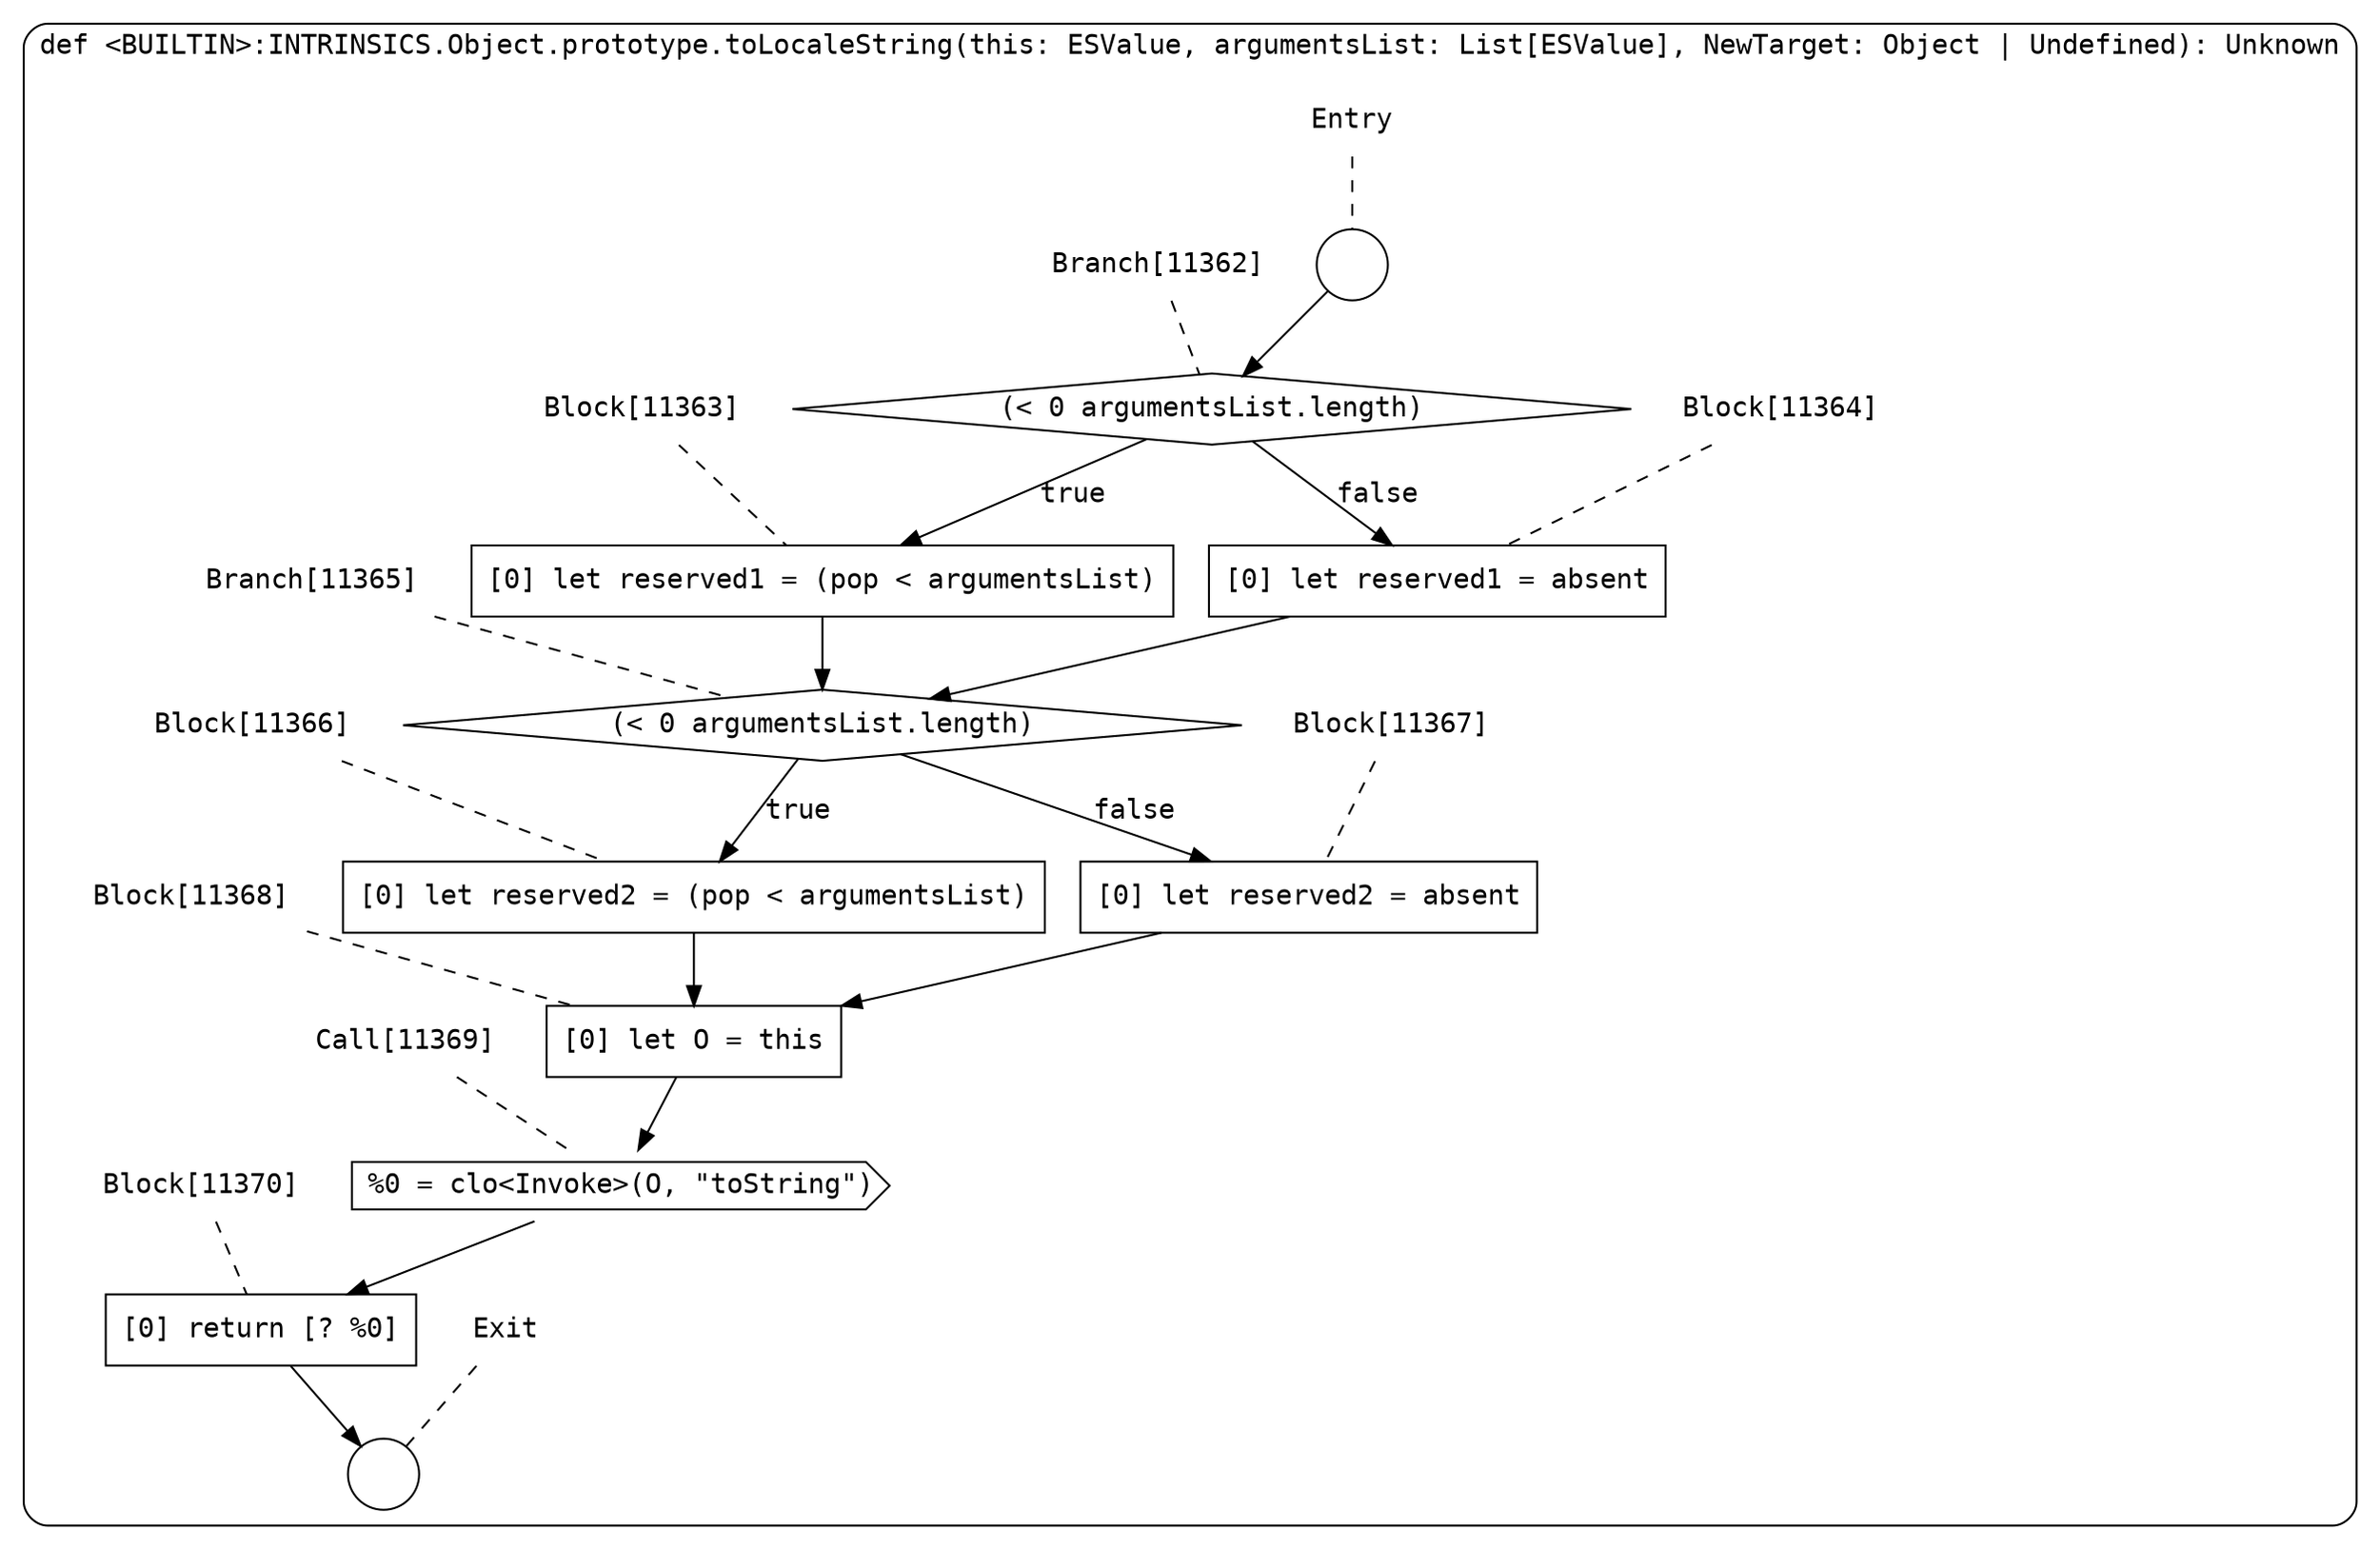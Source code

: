 digraph {
  graph [fontname = "Consolas"]
  node [fontname = "Consolas"]
  edge [fontname = "Consolas"]
  subgraph cluster2024 {
    label = "def <BUILTIN>:INTRINSICS.Object.prototype.toLocaleString(this: ESValue, argumentsList: List[ESValue], NewTarget: Object | Undefined): Unknown"
    style = rounded
    cluster2024_entry_name [shape=none, label=<<font color="black">Entry</font>>]
    cluster2024_entry_name -> cluster2024_entry [arrowhead=none, color="black", style=dashed]
    cluster2024_entry [shape=circle label=" " color="black" fillcolor="white" style=filled]
    cluster2024_entry -> node11362 [color="black"]
    cluster2024_exit_name [shape=none, label=<<font color="black">Exit</font>>]
    cluster2024_exit_name -> cluster2024_exit [arrowhead=none, color="black", style=dashed]
    cluster2024_exit [shape=circle label=" " color="black" fillcolor="white" style=filled]
    node11362_name [shape=none, label=<<font color="black">Branch[11362]</font>>]
    node11362_name -> node11362 [arrowhead=none, color="black", style=dashed]
    node11362 [shape=diamond, label=<<font color="black">(&lt; 0 argumentsList.length)</font>> color="black" fillcolor="white", style=filled]
    node11362 -> node11363 [label=<<font color="black">true</font>> color="black"]
    node11362 -> node11364 [label=<<font color="black">false</font>> color="black"]
    node11363_name [shape=none, label=<<font color="black">Block[11363]</font>>]
    node11363_name -> node11363 [arrowhead=none, color="black", style=dashed]
    node11363 [shape=box, label=<<font color="black">[0] let reserved1 = (pop &lt; argumentsList)<BR ALIGN="LEFT"/></font>> color="black" fillcolor="white", style=filled]
    node11363 -> node11365 [color="black"]
    node11364_name [shape=none, label=<<font color="black">Block[11364]</font>>]
    node11364_name -> node11364 [arrowhead=none, color="black", style=dashed]
    node11364 [shape=box, label=<<font color="black">[0] let reserved1 = absent<BR ALIGN="LEFT"/></font>> color="black" fillcolor="white", style=filled]
    node11364 -> node11365 [color="black"]
    node11365_name [shape=none, label=<<font color="black">Branch[11365]</font>>]
    node11365_name -> node11365 [arrowhead=none, color="black", style=dashed]
    node11365 [shape=diamond, label=<<font color="black">(&lt; 0 argumentsList.length)</font>> color="black" fillcolor="white", style=filled]
    node11365 -> node11366 [label=<<font color="black">true</font>> color="black"]
    node11365 -> node11367 [label=<<font color="black">false</font>> color="black"]
    node11366_name [shape=none, label=<<font color="black">Block[11366]</font>>]
    node11366_name -> node11366 [arrowhead=none, color="black", style=dashed]
    node11366 [shape=box, label=<<font color="black">[0] let reserved2 = (pop &lt; argumentsList)<BR ALIGN="LEFT"/></font>> color="black" fillcolor="white", style=filled]
    node11366 -> node11368 [color="black"]
    node11367_name [shape=none, label=<<font color="black">Block[11367]</font>>]
    node11367_name -> node11367 [arrowhead=none, color="black", style=dashed]
    node11367 [shape=box, label=<<font color="black">[0] let reserved2 = absent<BR ALIGN="LEFT"/></font>> color="black" fillcolor="white", style=filled]
    node11367 -> node11368 [color="black"]
    node11368_name [shape=none, label=<<font color="black">Block[11368]</font>>]
    node11368_name -> node11368 [arrowhead=none, color="black", style=dashed]
    node11368 [shape=box, label=<<font color="black">[0] let O = this<BR ALIGN="LEFT"/></font>> color="black" fillcolor="white", style=filled]
    node11368 -> node11369 [color="black"]
    node11369_name [shape=none, label=<<font color="black">Call[11369]</font>>]
    node11369_name -> node11369 [arrowhead=none, color="black", style=dashed]
    node11369 [shape=cds, label=<<font color="black">%0 = clo&lt;Invoke&gt;(O, &quot;toString&quot;)</font>> color="black" fillcolor="white", style=filled]
    node11369 -> node11370 [color="black"]
    node11370_name [shape=none, label=<<font color="black">Block[11370]</font>>]
    node11370_name -> node11370 [arrowhead=none, color="black", style=dashed]
    node11370 [shape=box, label=<<font color="black">[0] return [? %0]<BR ALIGN="LEFT"/></font>> color="black" fillcolor="white", style=filled]
    node11370 -> cluster2024_exit [color="black"]
  }
}